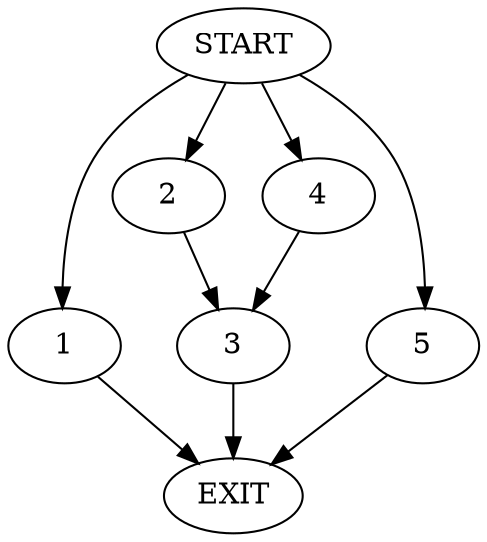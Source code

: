 digraph {
0 [label="START"];
1;
2;
3;
4;
5;
6 [label="EXIT"];
0 -> 1;
1 -> 6;
0 -> 2;
2 -> 3;
3 -> 6;
0 -> 4;
4 -> 3;
0 -> 5;
5 -> 6;
}